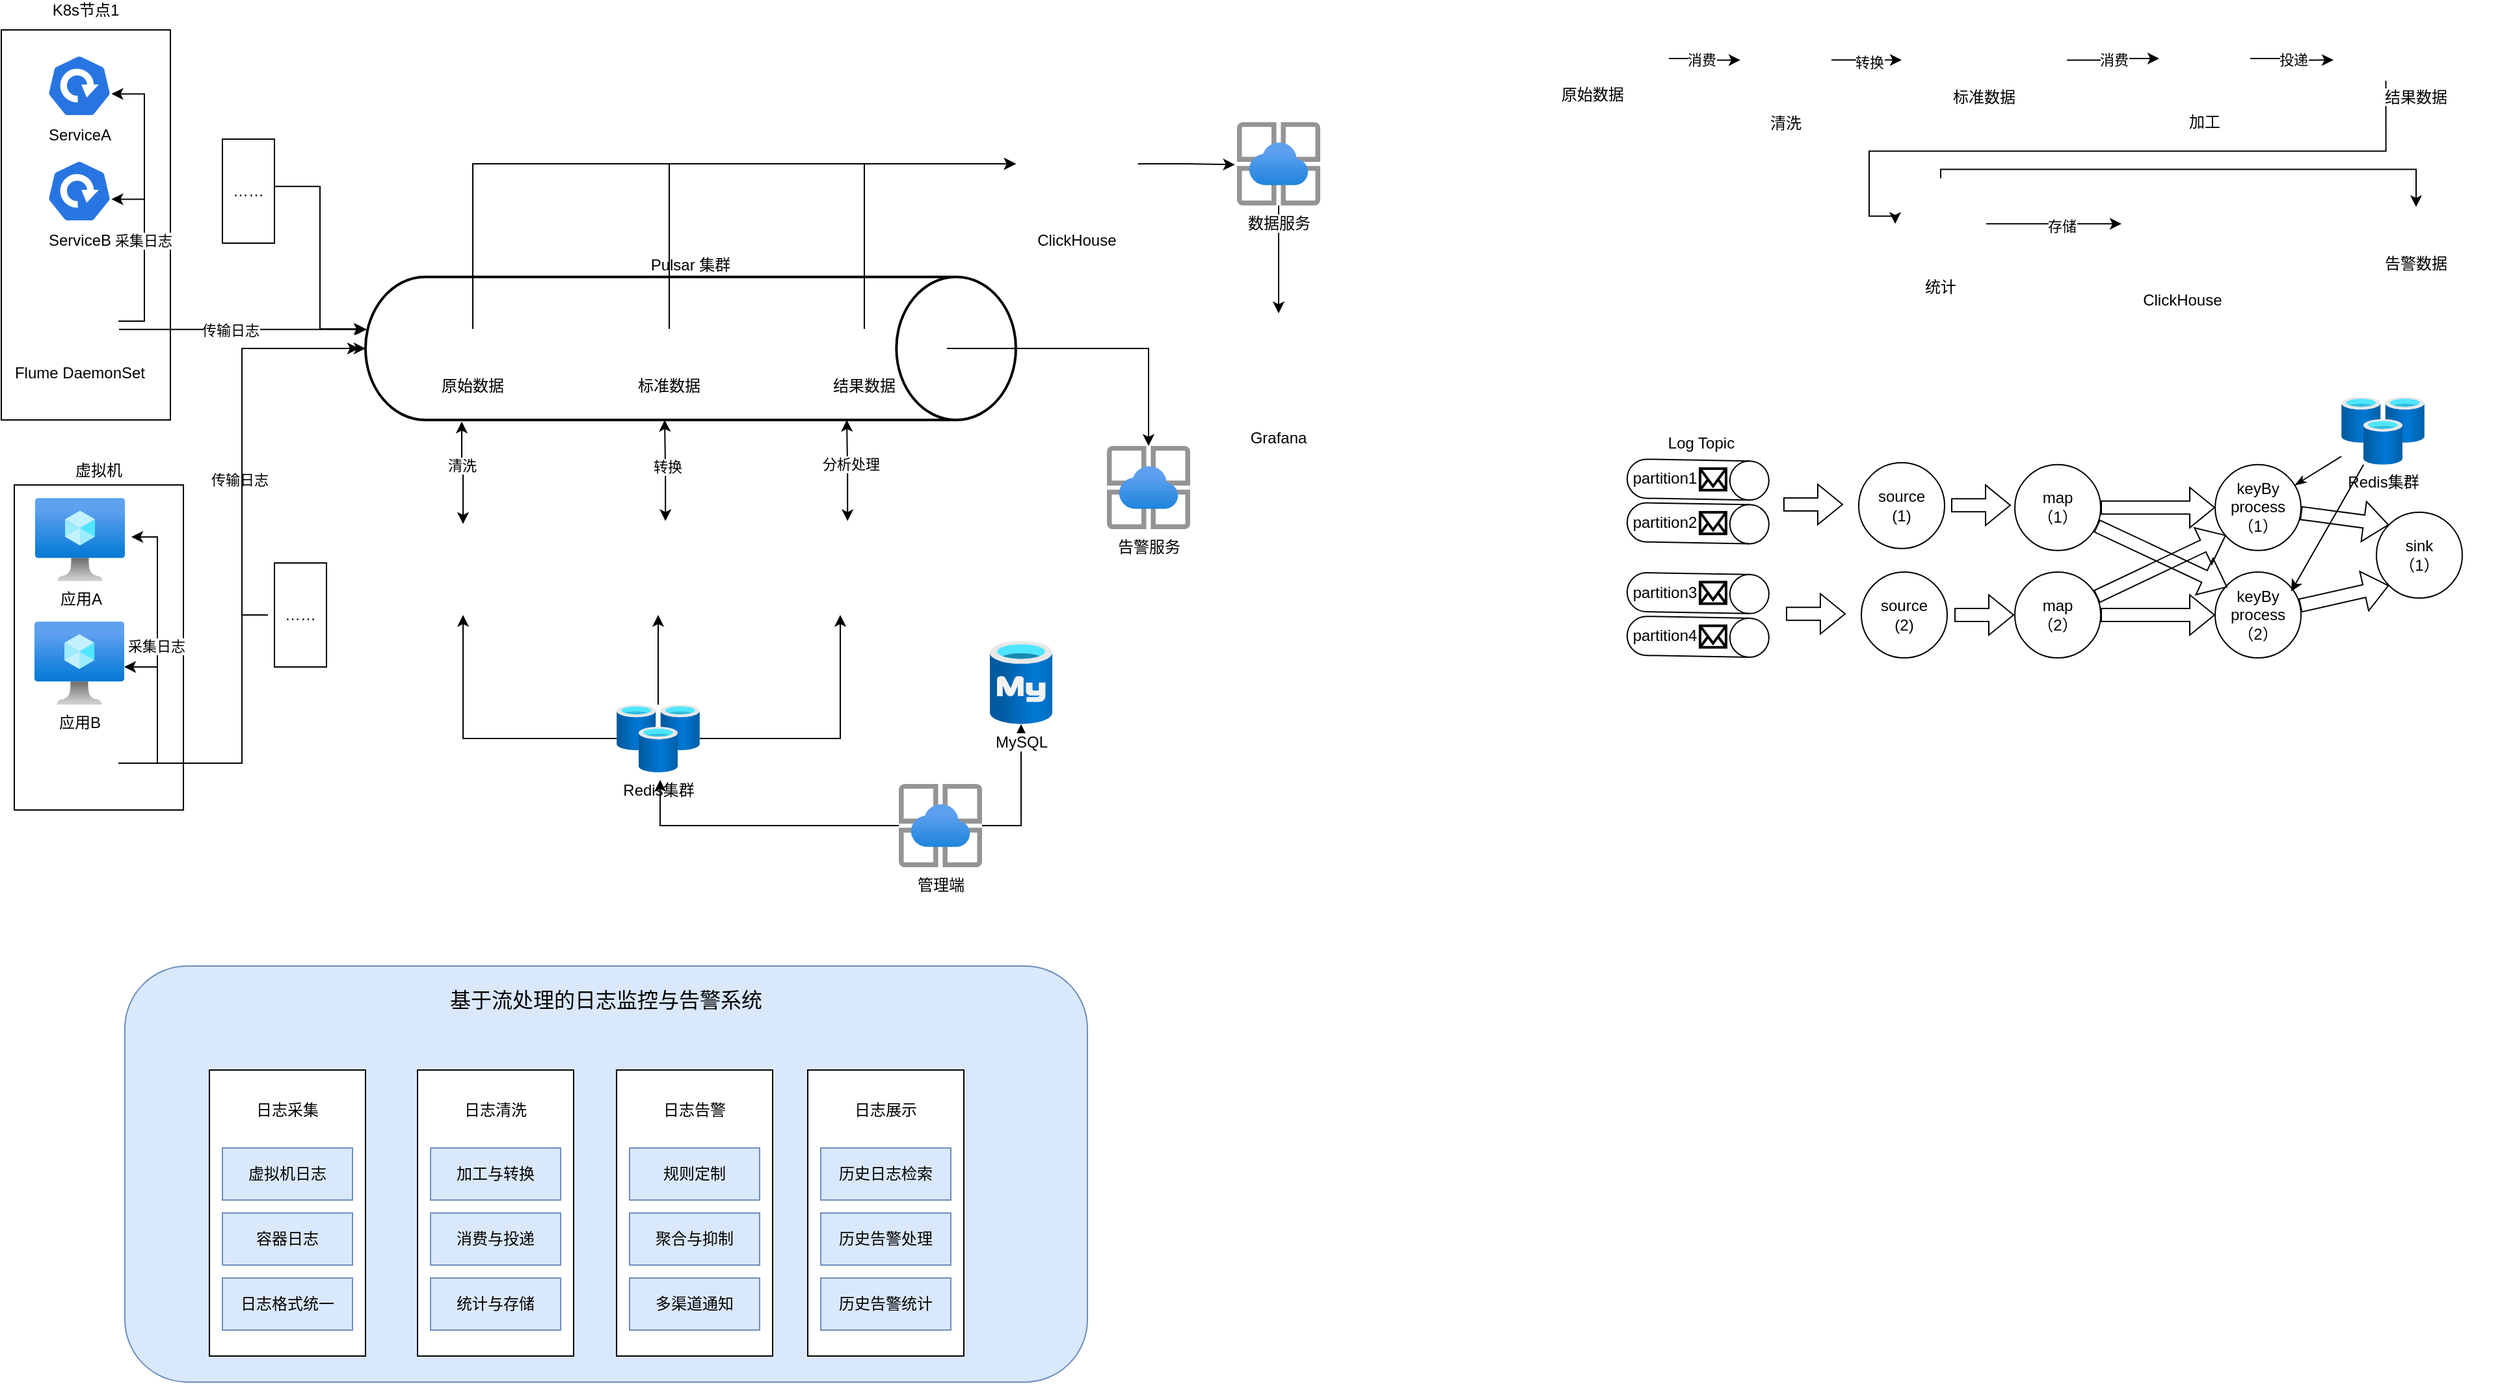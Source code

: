 <mxfile version="22.1.5" type="github">
  <diagram name="第 1 页" id="56SS_imhiqbkVNjsHkNW">
    <mxGraphModel dx="983" dy="549" grid="0" gridSize="10" guides="1" tooltips="1" connect="1" arrows="1" fold="1" page="1" pageScale="1" pageWidth="827" pageHeight="1169" math="0" shadow="0">
      <root>
        <mxCell id="0" />
        <mxCell id="1" parent="0" />
        <mxCell id="awbve9gMcP2OOoba668H-3" value="虚拟机&lt;br&gt;&lt;br&gt;&lt;br&gt;&lt;br&gt;&lt;br&gt;&lt;br&gt;&lt;br&gt;&lt;br&gt;&lt;br&gt;&lt;br&gt;&lt;br&gt;&lt;br&gt;&lt;br&gt;&lt;br&gt;&lt;br&gt;&lt;br&gt;&lt;br&gt;&lt;br&gt;&lt;br&gt;&lt;br&gt;" style="rounded=0;whiteSpace=wrap;html=1;" parent="1" vertex="1">
          <mxGeometry x="20" y="390" width="130" height="250" as="geometry" />
        </mxCell>
        <mxCell id="gt6lZ0RUBfEhvGDMH1o4-125" value="&lt;font style=&quot;font-size: 16px;&quot;&gt;基于流处理的日志监控与告警系统&lt;br&gt;&lt;br&gt;&lt;br&gt;&lt;br&gt;&lt;br&gt;&lt;br&gt;&lt;br&gt;&lt;br&gt;&lt;br&gt;&lt;br&gt;&lt;br&gt;&lt;br&gt;&lt;br&gt;&lt;br&gt;&lt;br&gt;&lt;/font&gt;" style="rounded=1;whiteSpace=wrap;html=1;fillColor=#dae8fc;strokeColor=#6c8ebf;" parent="1" vertex="1">
          <mxGeometry x="105" y="760" width="740" height="320" as="geometry" />
        </mxCell>
        <mxCell id="gt6lZ0RUBfEhvGDMH1o4-4" value="K8s节点1&lt;br&gt;&lt;br&gt;&lt;br&gt;&lt;br&gt;&lt;br&gt;&lt;br&gt;&lt;br&gt;&lt;br&gt;&lt;br&gt;&lt;br&gt;&lt;br&gt;&lt;br&gt;&lt;br&gt;&lt;br&gt;&lt;br&gt;&lt;br&gt;&lt;br&gt;&lt;br&gt;&lt;br&gt;&lt;br&gt;&lt;br&gt;&lt;br&gt;&lt;br&gt;&lt;br&gt;" style="rounded=0;whiteSpace=wrap;html=1;" parent="1" vertex="1">
          <mxGeometry x="10" y="40" width="130" height="300" as="geometry" />
        </mxCell>
        <mxCell id="gt6lZ0RUBfEhvGDMH1o4-1" value="ServiceA" style="sketch=0;html=1;dashed=0;whitespace=wrap;fillColor=#2875E2;strokeColor=#ffffff;points=[[0.005,0.63,0],[0.1,0.2,0],[0.9,0.2,0],[0.5,0,0],[0.995,0.63,0],[0.72,0.99,0],[0.5,1,0],[0.28,0.99,0]];verticalLabelPosition=bottom;align=center;verticalAlign=top;shape=mxgraph.kubernetes.icon;prIcon=deploy" parent="1" vertex="1">
          <mxGeometry x="45" y="59" width="50" height="48" as="geometry" />
        </mxCell>
        <mxCell id="gt6lZ0RUBfEhvGDMH1o4-3" value="ServiceB" style="sketch=0;html=1;dashed=0;whitespace=wrap;fillColor=#2875E2;strokeColor=#ffffff;points=[[0.005,0.63,0],[0.1,0.2,0],[0.9,0.2,0],[0.5,0,0],[0.995,0.63,0],[0.72,0.99,0],[0.5,1,0],[0.28,0.99,0]];verticalLabelPosition=bottom;align=center;verticalAlign=top;shape=mxgraph.kubernetes.icon;prIcon=deploy" parent="1" vertex="1">
          <mxGeometry x="45" y="140" width="50" height="48" as="geometry" />
        </mxCell>
        <mxCell id="gt6lZ0RUBfEhvGDMH1o4-5" style="edgeStyle=orthogonalEdgeStyle;rounded=0;orthogonalLoop=1;jettySize=auto;html=1;entryX=0.995;entryY=0.63;entryDx=0;entryDy=0;entryPerimeter=0;" parent="1" target="gt6lZ0RUBfEhvGDMH1o4-3" edge="1">
          <mxGeometry relative="1" as="geometry">
            <mxPoint x="100" y="264.0" as="sourcePoint" />
            <Array as="points">
              <mxPoint x="120" y="264" />
              <mxPoint x="120" y="170" />
            </Array>
          </mxGeometry>
        </mxCell>
        <mxCell id="gt6lZ0RUBfEhvGDMH1o4-6" style="edgeStyle=orthogonalEdgeStyle;rounded=0;orthogonalLoop=1;jettySize=auto;html=1;entryX=0.995;entryY=0.63;entryDx=0;entryDy=0;entryPerimeter=0;" parent="1" target="gt6lZ0RUBfEhvGDMH1o4-1" edge="1">
          <mxGeometry relative="1" as="geometry">
            <mxPoint x="100" y="264.0" as="sourcePoint" />
            <Array as="points">
              <mxPoint x="120" y="264" />
              <mxPoint x="120" y="90" />
            </Array>
          </mxGeometry>
        </mxCell>
        <mxCell id="gt6lZ0RUBfEhvGDMH1o4-7" value="采集日志" style="edgeLabel;html=1;align=center;verticalAlign=middle;resizable=0;points=[];" parent="gt6lZ0RUBfEhvGDMH1o4-6" vertex="1" connectable="0">
          <mxGeometry x="-0.252" y="1" relative="1" as="geometry">
            <mxPoint as="offset" />
          </mxGeometry>
        </mxCell>
        <mxCell id="gt6lZ0RUBfEhvGDMH1o4-10" value="应用A" style="image;aspect=fixed;html=1;points=[];align=center;fontSize=12;image=img/lib/azure2/compute/Virtual_Machine.svg;" parent="1" vertex="1">
          <mxGeometry x="36" y="400" width="69" height="64" as="geometry" />
        </mxCell>
        <mxCell id="gt6lZ0RUBfEhvGDMH1o4-11" value="Flume DaemonSet" style="shape=image;verticalLabelPosition=bottom;labelBackgroundColor=default;verticalAlign=top;aspect=fixed;imageAspect=0;image=https://flume.apache.org/_static/flume-logo.png;" parent="1" vertex="1">
          <mxGeometry x="40.5" y="230" width="60" height="60" as="geometry" />
        </mxCell>
        <mxCell id="gt6lZ0RUBfEhvGDMH1o4-13" style="edgeStyle=orthogonalEdgeStyle;rounded=0;orthogonalLoop=1;jettySize=auto;html=1;exitX=1;exitY=0.5;exitDx=0;exitDy=0;" parent="1" source="gt6lZ0RUBfEhvGDMH1o4-12" edge="1">
          <mxGeometry relative="1" as="geometry">
            <mxPoint x="110" y="430" as="targetPoint" />
            <Array as="points">
              <mxPoint x="130" y="604" />
              <mxPoint x="130" y="430" />
            </Array>
          </mxGeometry>
        </mxCell>
        <mxCell id="gt6lZ0RUBfEhvGDMH1o4-14" value="采集日志" style="edgeLabel;html=1;align=center;verticalAlign=middle;resizable=0;points=[];" parent="gt6lZ0RUBfEhvGDMH1o4-13" vertex="1" connectable="0">
          <mxGeometry x="0.07" y="1" relative="1" as="geometry">
            <mxPoint as="offset" />
          </mxGeometry>
        </mxCell>
        <mxCell id="awbve9gMcP2OOoba668H-5" style="edgeStyle=orthogonalEdgeStyle;rounded=0;orthogonalLoop=1;jettySize=auto;html=1;" parent="1" source="gt6lZ0RUBfEhvGDMH1o4-12" target="awbve9gMcP2OOoba668H-4" edge="1">
          <mxGeometry relative="1" as="geometry">
            <Array as="points">
              <mxPoint x="130" y="604" />
              <mxPoint x="130" y="530" />
            </Array>
          </mxGeometry>
        </mxCell>
        <mxCell id="gt6lZ0RUBfEhvGDMH1o4-12" value="" style="shape=image;verticalLabelPosition=bottom;labelBackgroundColor=default;verticalAlign=top;aspect=fixed;imageAspect=0;image=https://flume.apache.org/_static/flume-logo.png;" parent="1" vertex="1">
          <mxGeometry x="40" y="574" width="60" height="60" as="geometry" />
        </mxCell>
        <mxCell id="gt6lZ0RUBfEhvGDMH1o4-15" value="Pulsar 集群&lt;br&gt;&lt;br&gt;&lt;br&gt;&lt;br&gt;&lt;br&gt;&lt;br&gt;&lt;br&gt;&lt;br&gt;&lt;br&gt;&lt;br&gt;" style="strokeWidth=2;html=1;shape=mxgraph.flowchart.direct_data;whiteSpace=wrap;" parent="1" vertex="1">
          <mxGeometry x="290" y="230" width="500" height="110" as="geometry" />
        </mxCell>
        <mxCell id="gt6lZ0RUBfEhvGDMH1o4-22" value="" style="shape=image;verticalLabelPosition=bottom;labelBackgroundColor=default;verticalAlign=top;aspect=fixed;imageAspect=0;image=https://flink.apache.org/img/logo/png/100/flink_squirrel_100_color.png;" parent="1" vertex="1">
          <mxGeometry x="330" y="420" width="70" height="70" as="geometry" />
        </mxCell>
        <mxCell id="gt6lZ0RUBfEhvGDMH1o4-23" style="edgeStyle=orthogonalEdgeStyle;rounded=0;orthogonalLoop=1;jettySize=auto;html=1;entryX=0.002;entryY=0.367;entryDx=0;entryDy=0;entryPerimeter=0;" parent="1" source="gt6lZ0RUBfEhvGDMH1o4-11" target="gt6lZ0RUBfEhvGDMH1o4-15" edge="1">
          <mxGeometry relative="1" as="geometry">
            <Array as="points">
              <mxPoint x="195" y="270" />
            </Array>
          </mxGeometry>
        </mxCell>
        <mxCell id="gt6lZ0RUBfEhvGDMH1o4-26" value="传输日志" style="edgeLabel;html=1;align=center;verticalAlign=middle;resizable=0;points=[];" parent="gt6lZ0RUBfEhvGDMH1o4-23" vertex="1" connectable="0">
          <mxGeometry x="-0.107" relative="1" as="geometry">
            <mxPoint as="offset" />
          </mxGeometry>
        </mxCell>
        <mxCell id="gt6lZ0RUBfEhvGDMH1o4-25" style="edgeStyle=orthogonalEdgeStyle;rounded=0;orthogonalLoop=1;jettySize=auto;html=1;entryX=0;entryY=0.5;entryDx=0;entryDy=0;entryPerimeter=0;" parent="1" source="gt6lZ0RUBfEhvGDMH1o4-12" target="gt6lZ0RUBfEhvGDMH1o4-15" edge="1">
          <mxGeometry relative="1" as="geometry" />
        </mxCell>
        <mxCell id="gt6lZ0RUBfEhvGDMH1o4-27" value="传输日志" style="edgeLabel;html=1;align=center;verticalAlign=middle;resizable=0;points=[];" parent="gt6lZ0RUBfEhvGDMH1o4-25" vertex="1" connectable="0">
          <mxGeometry x="0.232" y="2" relative="1" as="geometry">
            <mxPoint as="offset" />
          </mxGeometry>
        </mxCell>
        <mxCell id="gt6lZ0RUBfEhvGDMH1o4-28" style="edgeStyle=orthogonalEdgeStyle;rounded=0;orthogonalLoop=1;jettySize=auto;html=1;entryX=0.148;entryY=1.011;entryDx=0;entryDy=0;entryPerimeter=0;startArrow=classic;startFill=1;" parent="1" source="gt6lZ0RUBfEhvGDMH1o4-22" target="gt6lZ0RUBfEhvGDMH1o4-15" edge="1">
          <mxGeometry relative="1" as="geometry" />
        </mxCell>
        <mxCell id="gt6lZ0RUBfEhvGDMH1o4-36" value="清洗" style="edgeLabel;html=1;align=center;verticalAlign=middle;resizable=0;points=[];" parent="gt6lZ0RUBfEhvGDMH1o4-28" vertex="1" connectable="0">
          <mxGeometry x="0.167" relative="1" as="geometry">
            <mxPoint as="offset" />
          </mxGeometry>
        </mxCell>
        <mxCell id="gt6lZ0RUBfEhvGDMH1o4-32" value="" style="edgeStyle=orthogonalEdgeStyle;rounded=0;orthogonalLoop=1;jettySize=auto;html=1;exitX=0.58;exitY=-0.032;exitDx=0;exitDy=0;exitPerimeter=0;startArrow=classic;startFill=1;" parent="1" source="gt6lZ0RUBfEhvGDMH1o4-29" edge="1">
          <mxGeometry relative="1" as="geometry">
            <mxPoint x="544.989" y="452.5" as="sourcePoint" />
            <mxPoint x="520.0" y="340" as="targetPoint" />
          </mxGeometry>
        </mxCell>
        <mxCell id="gt6lZ0RUBfEhvGDMH1o4-40" value="转换" style="edgeLabel;html=1;align=center;verticalAlign=middle;resizable=0;points=[];" parent="gt6lZ0RUBfEhvGDMH1o4-32" vertex="1" connectable="0">
          <mxGeometry x="0.093" y="-1" relative="1" as="geometry">
            <mxPoint as="offset" />
          </mxGeometry>
        </mxCell>
        <mxCell id="gt6lZ0RUBfEhvGDMH1o4-29" value="" style="shape=image;verticalLabelPosition=bottom;labelBackgroundColor=default;verticalAlign=top;aspect=fixed;imageAspect=0;image=https://flink.apache.org/img/logo/png/100/flink_squirrel_100_color.png;" parent="1" vertex="1">
          <mxGeometry x="480" y="420" width="70" height="70" as="geometry" />
        </mxCell>
        <mxCell id="gt6lZ0RUBfEhvGDMH1o4-34" value="" style="edgeStyle=orthogonalEdgeStyle;rounded=0;orthogonalLoop=1;jettySize=auto;html=1;exitX=0.58;exitY=-0.032;exitDx=0;exitDy=0;exitPerimeter=0;startArrow=classic;startFill=1;" parent="1" source="gt6lZ0RUBfEhvGDMH1o4-35" edge="1">
          <mxGeometry relative="1" as="geometry">
            <mxPoint x="684.989" y="452.5" as="sourcePoint" />
            <mxPoint x="660.0" y="340" as="targetPoint" />
          </mxGeometry>
        </mxCell>
        <mxCell id="gt6lZ0RUBfEhvGDMH1o4-41" value="分析处理" style="edgeLabel;html=1;align=center;verticalAlign=middle;resizable=0;points=[];" parent="gt6lZ0RUBfEhvGDMH1o4-34" vertex="1" connectable="0">
          <mxGeometry x="0.129" y="-2" relative="1" as="geometry">
            <mxPoint as="offset" />
          </mxGeometry>
        </mxCell>
        <mxCell id="gt6lZ0RUBfEhvGDMH1o4-35" value="" style="shape=image;verticalLabelPosition=bottom;labelBackgroundColor=default;verticalAlign=top;aspect=fixed;imageAspect=0;image=https://flink.apache.org/img/logo/png/100/flink_squirrel_100_color.png;" parent="1" vertex="1">
          <mxGeometry x="620" y="420" width="70" height="70" as="geometry" />
        </mxCell>
        <mxCell id="gt6lZ0RUBfEhvGDMH1o4-48" style="edgeStyle=orthogonalEdgeStyle;rounded=0;orthogonalLoop=1;jettySize=auto;html=1;entryX=0;entryY=0.5;entryDx=0;entryDy=0;" parent="1" source="gt6lZ0RUBfEhvGDMH1o4-37" target="gt6lZ0RUBfEhvGDMH1o4-44" edge="1">
          <mxGeometry relative="1" as="geometry">
            <Array as="points">
              <mxPoint x="372" y="143" />
            </Array>
          </mxGeometry>
        </mxCell>
        <mxCell id="gt6lZ0RUBfEhvGDMH1o4-37" value="原始数据" style="shape=image;verticalLabelPosition=bottom;labelBackgroundColor=default;verticalAlign=top;aspect=fixed;imageAspect=0;image=https://pulsar.apache.org/img/logo-black.svg;" parent="1" vertex="1">
          <mxGeometry x="309" y="270" width="127" height="30" as="geometry" />
        </mxCell>
        <mxCell id="gt6lZ0RUBfEhvGDMH1o4-47" style="edgeStyle=orthogonalEdgeStyle;rounded=0;orthogonalLoop=1;jettySize=auto;html=1;entryX=0;entryY=0.5;entryDx=0;entryDy=0;" parent="1" source="gt6lZ0RUBfEhvGDMH1o4-38" target="gt6lZ0RUBfEhvGDMH1o4-44" edge="1">
          <mxGeometry relative="1" as="geometry">
            <Array as="points">
              <mxPoint x="524" y="143" />
            </Array>
          </mxGeometry>
        </mxCell>
        <mxCell id="gt6lZ0RUBfEhvGDMH1o4-38" value="标准数据" style="shape=image;verticalLabelPosition=bottom;labelBackgroundColor=default;verticalAlign=top;aspect=fixed;imageAspect=0;image=https://pulsar.apache.org/img/logo-black.svg;" parent="1" vertex="1">
          <mxGeometry x="460" y="270" width="127" height="30" as="geometry" />
        </mxCell>
        <mxCell id="gt6lZ0RUBfEhvGDMH1o4-44" value="ClickHouse" style="shape=image;verticalLabelPosition=bottom;labelBackgroundColor=default;verticalAlign=top;aspect=fixed;imageAspect=0;image=https://upload.wikimedia.org/wikipedia/commons/thumb/0/0e/Clickhouse.png/220px-Clickhouse.png;" parent="1" vertex="1">
          <mxGeometry x="790" y="98" width="93.84" height="90" as="geometry" />
        </mxCell>
        <mxCell id="gt6lZ0RUBfEhvGDMH1o4-46" style="edgeStyle=orthogonalEdgeStyle;rounded=0;orthogonalLoop=1;jettySize=auto;html=1;entryX=0;entryY=0.5;entryDx=0;entryDy=0;exitX=0.5;exitY=0;exitDx=0;exitDy=0;" parent="1" source="gt6lZ0RUBfEhvGDMH1o4-45" target="gt6lZ0RUBfEhvGDMH1o4-44" edge="1">
          <mxGeometry relative="1" as="geometry" />
        </mxCell>
        <mxCell id="gt6lZ0RUBfEhvGDMH1o4-62" style="edgeStyle=orthogonalEdgeStyle;rounded=0;orthogonalLoop=1;jettySize=auto;html=1;" parent="1" source="gt6lZ0RUBfEhvGDMH1o4-45" target="gt6lZ0RUBfEhvGDMH1o4-51" edge="1">
          <mxGeometry relative="1" as="geometry" />
        </mxCell>
        <mxCell id="gt6lZ0RUBfEhvGDMH1o4-45" value="结果数据" style="shape=image;verticalLabelPosition=bottom;labelBackgroundColor=default;verticalAlign=top;aspect=fixed;imageAspect=0;image=https://pulsar.apache.org/img/logo-black.svg;" parent="1" vertex="1">
          <mxGeometry x="610" y="270" width="127" height="30" as="geometry" />
        </mxCell>
        <mxCell id="gt6lZ0RUBfEhvGDMH1o4-108" value="" style="edgeStyle=orthogonalEdgeStyle;rounded=0;orthogonalLoop=1;jettySize=auto;html=1;" parent="1" source="gt6lZ0RUBfEhvGDMH1o4-49" target="gt6lZ0RUBfEhvGDMH1o4-107" edge="1">
          <mxGeometry relative="1" as="geometry" />
        </mxCell>
        <mxCell id="gt6lZ0RUBfEhvGDMH1o4-49" value="数据服务" style="image;aspect=fixed;html=1;points=[];align=center;fontSize=12;image=img/lib/azure2/app_services/App_Service_Environments.svg;" parent="1" vertex="1">
          <mxGeometry x="960" y="111" width="64" height="64" as="geometry" />
        </mxCell>
        <mxCell id="gt6lZ0RUBfEhvGDMH1o4-50" style="edgeStyle=orthogonalEdgeStyle;rounded=0;orthogonalLoop=1;jettySize=auto;html=1;entryX=-0.026;entryY=0.51;entryDx=0;entryDy=0;entryPerimeter=0;" parent="1" source="gt6lZ0RUBfEhvGDMH1o4-44" target="gt6lZ0RUBfEhvGDMH1o4-49" edge="1">
          <mxGeometry relative="1" as="geometry" />
        </mxCell>
        <mxCell id="gt6lZ0RUBfEhvGDMH1o4-51" value="告警服务" style="image;aspect=fixed;html=1;points=[];align=center;fontSize=12;image=img/lib/azure2/app_services/App_Service_Environments.svg;" parent="1" vertex="1">
          <mxGeometry x="860" y="360" width="64" height="64" as="geometry" />
        </mxCell>
        <mxCell id="gt6lZ0RUBfEhvGDMH1o4-54" style="edgeStyle=orthogonalEdgeStyle;rounded=0;orthogonalLoop=1;jettySize=auto;html=1;entryX=0.5;entryY=1;entryDx=0;entryDy=0;" parent="1" source="gt6lZ0RUBfEhvGDMH1o4-53" target="gt6lZ0RUBfEhvGDMH1o4-29" edge="1">
          <mxGeometry relative="1" as="geometry" />
        </mxCell>
        <mxCell id="gt6lZ0RUBfEhvGDMH1o4-55" style="edgeStyle=orthogonalEdgeStyle;rounded=0;orthogonalLoop=1;jettySize=auto;html=1;entryX=0.5;entryY=1;entryDx=0;entryDy=0;" parent="1" source="gt6lZ0RUBfEhvGDMH1o4-53" target="gt6lZ0RUBfEhvGDMH1o4-35" edge="1">
          <mxGeometry relative="1" as="geometry" />
        </mxCell>
        <mxCell id="gt6lZ0RUBfEhvGDMH1o4-56" style="edgeStyle=orthogonalEdgeStyle;rounded=0;orthogonalLoop=1;jettySize=auto;html=1;entryX=0.5;entryY=1;entryDx=0;entryDy=0;" parent="1" source="gt6lZ0RUBfEhvGDMH1o4-53" target="gt6lZ0RUBfEhvGDMH1o4-22" edge="1">
          <mxGeometry relative="1" as="geometry" />
        </mxCell>
        <mxCell id="gt6lZ0RUBfEhvGDMH1o4-53" value="Redis集群" style="image;aspect=fixed;html=1;points=[];align=center;fontSize=12;image=img/lib/azure2/databases/Cache_Redis.svg;" parent="1" vertex="1">
          <mxGeometry x="483" y="559" width="64" height="52" as="geometry" />
        </mxCell>
        <mxCell id="gt6lZ0RUBfEhvGDMH1o4-61" style="edgeStyle=orthogonalEdgeStyle;rounded=0;orthogonalLoop=1;jettySize=auto;html=1;" parent="1" source="gt6lZ0RUBfEhvGDMH1o4-57" target="gt6lZ0RUBfEhvGDMH1o4-60" edge="1">
          <mxGeometry relative="1" as="geometry" />
        </mxCell>
        <mxCell id="gt6lZ0RUBfEhvGDMH1o4-57" value="管理端" style="image;aspect=fixed;html=1;points=[];align=center;fontSize=12;image=img/lib/azure2/app_services/App_Service_Environments.svg;" parent="1" vertex="1">
          <mxGeometry x="700" y="620" width="64" height="64" as="geometry" />
        </mxCell>
        <mxCell id="gt6lZ0RUBfEhvGDMH1o4-59" style="edgeStyle=orthogonalEdgeStyle;rounded=0;orthogonalLoop=1;jettySize=auto;html=1;entryX=0.524;entryY=1.113;entryDx=0;entryDy=0;entryPerimeter=0;" parent="1" source="gt6lZ0RUBfEhvGDMH1o4-57" target="gt6lZ0RUBfEhvGDMH1o4-53" edge="1">
          <mxGeometry relative="1" as="geometry" />
        </mxCell>
        <mxCell id="gt6lZ0RUBfEhvGDMH1o4-60" value="MySQL" style="image;aspect=fixed;html=1;points=[];align=center;fontSize=12;image=img/lib/azure2/databases/Azure_Database_MySQL_Server.svg;" parent="1" vertex="1">
          <mxGeometry x="770" y="510" width="48" height="64" as="geometry" />
        </mxCell>
        <mxCell id="gt6lZ0RUBfEhvGDMH1o4-107" value="Grafana" style="shape=image;verticalLabelPosition=bottom;labelBackgroundColor=default;verticalAlign=top;aspect=fixed;imageAspect=0;image=https://cdn.icon-icons.com/icons2/2699/PNG/512/grafana_logo_icon_171048.png;" parent="1" vertex="1">
          <mxGeometry x="951" y="258" width="82" height="82" as="geometry" />
        </mxCell>
        <mxCell id="gt6lZ0RUBfEhvGDMH1o4-109" value="日志采集&lt;br&gt;&lt;br&gt;&lt;br&gt;&lt;br&gt;&lt;br&gt;&lt;br&gt;&lt;br&gt;&lt;br&gt;&lt;br&gt;&lt;br&gt;&lt;br&gt;&lt;br&gt;" style="rounded=0;whiteSpace=wrap;html=1;" parent="1" vertex="1">
          <mxGeometry x="170" y="840" width="120" height="220" as="geometry" />
        </mxCell>
        <mxCell id="gt6lZ0RUBfEhvGDMH1o4-110" value="日志清洗&lt;br&gt;&lt;br&gt;&lt;br&gt;&lt;br&gt;&lt;br&gt;&lt;br&gt;&lt;br&gt;&lt;br&gt;&lt;br&gt;&lt;br&gt;&lt;br&gt;&lt;br&gt;" style="rounded=0;whiteSpace=wrap;html=1;" parent="1" vertex="1">
          <mxGeometry x="330" y="840" width="120" height="220" as="geometry" />
        </mxCell>
        <mxCell id="gt6lZ0RUBfEhvGDMH1o4-111" value="日志告警&lt;br&gt;&lt;br&gt;&lt;br&gt;&lt;br&gt;&lt;br&gt;&lt;br&gt;&lt;br&gt;&lt;br&gt;&lt;br&gt;&lt;br&gt;&lt;br&gt;&lt;br&gt;" style="rounded=0;whiteSpace=wrap;html=1;" parent="1" vertex="1">
          <mxGeometry x="483" y="840" width="120" height="220" as="geometry" />
        </mxCell>
        <mxCell id="gt6lZ0RUBfEhvGDMH1o4-112" value="日志展示&lt;br&gt;&lt;br&gt;&lt;br&gt;&lt;br&gt;&lt;br&gt;&lt;br&gt;&lt;br&gt;&lt;br&gt;&lt;br&gt;&lt;br&gt;&lt;br&gt;&lt;br&gt;" style="rounded=0;whiteSpace=wrap;html=1;" parent="1" vertex="1">
          <mxGeometry x="630" y="840" width="120" height="220" as="geometry" />
        </mxCell>
        <mxCell id="gt6lZ0RUBfEhvGDMH1o4-113" value="虚拟机日志" style="rounded=0;whiteSpace=wrap;html=1;fillColor=#dae8fc;strokeColor=#6c8ebf;" parent="1" vertex="1">
          <mxGeometry x="180" y="900" width="100" height="40" as="geometry" />
        </mxCell>
        <mxCell id="gt6lZ0RUBfEhvGDMH1o4-114" value="容器日志" style="rounded=0;whiteSpace=wrap;html=1;fillColor=#dae8fc;strokeColor=#6c8ebf;" parent="1" vertex="1">
          <mxGeometry x="180" y="950" width="100" height="40" as="geometry" />
        </mxCell>
        <mxCell id="gt6lZ0RUBfEhvGDMH1o4-115" value="日志格式统一" style="rounded=0;whiteSpace=wrap;html=1;fillColor=#dae8fc;strokeColor=#6c8ebf;" parent="1" vertex="1">
          <mxGeometry x="180" y="1000" width="100" height="40" as="geometry" />
        </mxCell>
        <mxCell id="gt6lZ0RUBfEhvGDMH1o4-116" value="加工与转换" style="rounded=0;whiteSpace=wrap;html=1;fillColor=#dae8fc;strokeColor=#6c8ebf;" parent="1" vertex="1">
          <mxGeometry x="340" y="900" width="100" height="40" as="geometry" />
        </mxCell>
        <mxCell id="gt6lZ0RUBfEhvGDMH1o4-117" value="消费与投递" style="rounded=0;whiteSpace=wrap;html=1;fillColor=#dae8fc;strokeColor=#6c8ebf;" parent="1" vertex="1">
          <mxGeometry x="340" y="950" width="100" height="40" as="geometry" />
        </mxCell>
        <mxCell id="gt6lZ0RUBfEhvGDMH1o4-118" value="统计与存储" style="rounded=0;whiteSpace=wrap;html=1;fillColor=#dae8fc;strokeColor=#6c8ebf;" parent="1" vertex="1">
          <mxGeometry x="340" y="1000" width="100" height="40" as="geometry" />
        </mxCell>
        <mxCell id="gt6lZ0RUBfEhvGDMH1o4-119" value="规则定制" style="rounded=0;whiteSpace=wrap;html=1;fillColor=#dae8fc;strokeColor=#6c8ebf;" parent="1" vertex="1">
          <mxGeometry x="493" y="900" width="100" height="40" as="geometry" />
        </mxCell>
        <mxCell id="gt6lZ0RUBfEhvGDMH1o4-120" value="聚合与抑制" style="rounded=0;whiteSpace=wrap;html=1;fillColor=#dae8fc;strokeColor=#6c8ebf;" parent="1" vertex="1">
          <mxGeometry x="493" y="950" width="100" height="40" as="geometry" />
        </mxCell>
        <mxCell id="gt6lZ0RUBfEhvGDMH1o4-121" value="多渠道通知" style="rounded=0;whiteSpace=wrap;html=1;fillColor=#dae8fc;strokeColor=#6c8ebf;" parent="1" vertex="1">
          <mxGeometry x="493" y="1000" width="100" height="40" as="geometry" />
        </mxCell>
        <mxCell id="gt6lZ0RUBfEhvGDMH1o4-122" value="历史日志检索" style="rounded=0;whiteSpace=wrap;html=1;fillColor=#dae8fc;strokeColor=#6c8ebf;" parent="1" vertex="1">
          <mxGeometry x="640" y="900" width="100" height="40" as="geometry" />
        </mxCell>
        <mxCell id="gt6lZ0RUBfEhvGDMH1o4-123" value="历史告警处理" style="rounded=0;whiteSpace=wrap;html=1;fillColor=#dae8fc;strokeColor=#6c8ebf;" parent="1" vertex="1">
          <mxGeometry x="640" y="950" width="100" height="40" as="geometry" />
        </mxCell>
        <mxCell id="gt6lZ0RUBfEhvGDMH1o4-124" value="历史告警统计" style="rounded=0;whiteSpace=wrap;html=1;fillColor=#dae8fc;strokeColor=#6c8ebf;" parent="1" vertex="1">
          <mxGeometry x="640" y="1000" width="100" height="40" as="geometry" />
        </mxCell>
        <mxCell id="awbve9gMcP2OOoba668H-1" value="……" style="rounded=0;whiteSpace=wrap;html=1;" parent="1" vertex="1">
          <mxGeometry x="180" y="124" width="40" height="80" as="geometry" />
        </mxCell>
        <mxCell id="awbve9gMcP2OOoba668H-2" style="edgeStyle=orthogonalEdgeStyle;rounded=0;orthogonalLoop=1;jettySize=auto;html=1;entryX=0;entryY=0.396;entryDx=0;entryDy=0;entryPerimeter=0;" parent="1" edge="1">
          <mxGeometry relative="1" as="geometry">
            <mxPoint x="220" y="160.4" as="sourcePoint" />
            <mxPoint x="290" y="269.96" as="targetPoint" />
            <Array as="points">
              <mxPoint x="255" y="160" />
              <mxPoint x="255" y="270" />
            </Array>
          </mxGeometry>
        </mxCell>
        <mxCell id="awbve9gMcP2OOoba668H-4" value="应用B" style="image;aspect=fixed;html=1;points=[];align=center;fontSize=12;image=img/lib/azure2/compute/Virtual_Machine.svg;" parent="1" vertex="1">
          <mxGeometry x="35.5" y="495" width="69" height="64" as="geometry" />
        </mxCell>
        <mxCell id="awbve9gMcP2OOoba668H-6" value="……" style="rounded=0;whiteSpace=wrap;html=1;" parent="1" vertex="1">
          <mxGeometry x="220" y="450" width="40" height="80" as="geometry" />
        </mxCell>
        <mxCell id="awbve9gMcP2OOoba668H-7" style="edgeStyle=orthogonalEdgeStyle;rounded=0;orthogonalLoop=1;jettySize=auto;html=1;entryX=0;entryY=0.5;entryDx=0;entryDy=0;entryPerimeter=0;" parent="1" edge="1">
          <mxGeometry relative="1" as="geometry">
            <mxPoint x="215" y="490" as="sourcePoint" />
            <mxPoint x="285" y="285" as="targetPoint" />
            <Array as="points">
              <mxPoint x="195" y="490" />
              <mxPoint x="195" y="285" />
            </Array>
          </mxGeometry>
        </mxCell>
        <mxCell id="awbve9gMcP2OOoba668H-12" style="edgeStyle=orthogonalEdgeStyle;rounded=0;orthogonalLoop=1;jettySize=auto;html=1;entryX=0;entryY=0.5;entryDx=0;entryDy=0;" parent="1" source="awbve9gMcP2OOoba668H-8" target="awbve9gMcP2OOoba668H-11" edge="1">
          <mxGeometry relative="1" as="geometry" />
        </mxCell>
        <mxCell id="awbve9gMcP2OOoba668H-18" value="转换" style="edgeLabel;html=1;align=center;verticalAlign=middle;resizable=0;points=[];" parent="awbve9gMcP2OOoba668H-12" vertex="1" connectable="0">
          <mxGeometry x="0.048" y="-2" relative="1" as="geometry">
            <mxPoint as="offset" />
          </mxGeometry>
        </mxCell>
        <mxCell id="awbve9gMcP2OOoba668H-8" value="清洗" style="shape=image;verticalLabelPosition=bottom;labelBackgroundColor=default;verticalAlign=top;aspect=fixed;imageAspect=0;image=https://flink.apache.org/img/logo/png/100/flink_squirrel_100_color.png;" parent="1" vertex="1">
          <mxGeometry x="1347" y="28.18" width="70" height="70" as="geometry" />
        </mxCell>
        <mxCell id="awbve9gMcP2OOoba668H-10" style="edgeStyle=orthogonalEdgeStyle;rounded=0;orthogonalLoop=1;jettySize=auto;html=1;" parent="1" source="awbve9gMcP2OOoba668H-9" target="awbve9gMcP2OOoba668H-8" edge="1">
          <mxGeometry relative="1" as="geometry" />
        </mxCell>
        <mxCell id="awbve9gMcP2OOoba668H-17" value="消费" style="edgeLabel;html=1;align=center;verticalAlign=middle;resizable=0;points=[];" parent="awbve9gMcP2OOoba668H-10" vertex="1" connectable="0">
          <mxGeometry x="0.001" y="-3" relative="1" as="geometry">
            <mxPoint as="offset" />
          </mxGeometry>
        </mxCell>
        <mxCell id="awbve9gMcP2OOoba668H-9" value="原始数据" style="shape=image;verticalLabelPosition=bottom;labelBackgroundColor=default;verticalAlign=top;aspect=fixed;imageAspect=0;image=https://pulsar.apache.org/img/logo-black.svg;" parent="1" vertex="1">
          <mxGeometry x="1175" y="48.18" width="117" height="27.64" as="geometry" />
        </mxCell>
        <mxCell id="awbve9gMcP2OOoba668H-14" style="edgeStyle=orthogonalEdgeStyle;rounded=0;orthogonalLoop=1;jettySize=auto;html=1;" parent="1" source="awbve9gMcP2OOoba668H-11" target="awbve9gMcP2OOoba668H-13" edge="1">
          <mxGeometry relative="1" as="geometry" />
        </mxCell>
        <mxCell id="awbve9gMcP2OOoba668H-19" value="消费" style="edgeLabel;html=1;align=center;verticalAlign=middle;resizable=0;points=[];" parent="awbve9gMcP2OOoba668H-14" vertex="1" connectable="0">
          <mxGeometry x="0.028" y="-1" relative="1" as="geometry">
            <mxPoint as="offset" />
          </mxGeometry>
        </mxCell>
        <mxCell id="awbve9gMcP2OOoba668H-11" value="标准数据" style="shape=image;verticalLabelPosition=bottom;labelBackgroundColor=default;verticalAlign=top;aspect=fixed;imageAspect=0;image=https://pulsar.apache.org/img/logo-black.svg;" parent="1" vertex="1">
          <mxGeometry x="1471" y="48.18" width="127" height="30" as="geometry" />
        </mxCell>
        <mxCell id="awbve9gMcP2OOoba668H-16" style="edgeStyle=orthogonalEdgeStyle;rounded=0;orthogonalLoop=1;jettySize=auto;html=1;entryX=0;entryY=0.5;entryDx=0;entryDy=0;" parent="1" source="awbve9gMcP2OOoba668H-13" target="awbve9gMcP2OOoba668H-15" edge="1">
          <mxGeometry relative="1" as="geometry" />
        </mxCell>
        <mxCell id="awbve9gMcP2OOoba668H-20" value="投递" style="edgeLabel;html=1;align=center;verticalAlign=middle;resizable=0;points=[];" parent="awbve9gMcP2OOoba668H-16" vertex="1" connectable="0">
          <mxGeometry x="-0.005" y="1" relative="1" as="geometry">
            <mxPoint as="offset" />
          </mxGeometry>
        </mxCell>
        <mxCell id="awbve9gMcP2OOoba668H-13" value="加工" style="shape=image;verticalLabelPosition=bottom;labelBackgroundColor=default;verticalAlign=top;aspect=fixed;imageAspect=0;image=https://flink.apache.org/img/logo/png/100/flink_squirrel_100_color.png;" parent="1" vertex="1">
          <mxGeometry x="1669" y="27" width="70" height="70" as="geometry" />
        </mxCell>
        <mxCell id="awbve9gMcP2OOoba668H-22" style="edgeStyle=orthogonalEdgeStyle;rounded=0;orthogonalLoop=1;jettySize=auto;html=1;entryX=0;entryY=0.5;entryDx=0;entryDy=0;exitX=0.317;exitY=1.033;exitDx=0;exitDy=0;exitPerimeter=0;" parent="1" source="awbve9gMcP2OOoba668H-15" target="awbve9gMcP2OOoba668H-21" edge="1">
          <mxGeometry relative="1" as="geometry">
            <Array as="points">
              <mxPoint x="1843" y="133.18" />
              <mxPoint x="1446" y="133.18" />
              <mxPoint x="1446" y="183.18" />
              <mxPoint x="1466" y="183.18" />
            </Array>
          </mxGeometry>
        </mxCell>
        <mxCell id="awbve9gMcP2OOoba668H-15" value="结果数据" style="shape=image;verticalLabelPosition=bottom;labelBackgroundColor=default;verticalAlign=top;aspect=fixed;imageAspect=0;image=https://pulsar.apache.org/img/logo-black.svg;" parent="1" vertex="1">
          <mxGeometry x="1803" y="48.18" width="127" height="30" as="geometry" />
        </mxCell>
        <mxCell id="awbve9gMcP2OOoba668H-24" style="edgeStyle=orthogonalEdgeStyle;rounded=0;orthogonalLoop=1;jettySize=auto;html=1;" parent="1" source="awbve9gMcP2OOoba668H-21" target="awbve9gMcP2OOoba668H-23" edge="1">
          <mxGeometry relative="1" as="geometry" />
        </mxCell>
        <mxCell id="awbve9gMcP2OOoba668H-25" value="存储" style="edgeLabel;html=1;align=center;verticalAlign=middle;resizable=0;points=[];" parent="awbve9gMcP2OOoba668H-24" vertex="1" connectable="0">
          <mxGeometry x="0.111" y="-2" relative="1" as="geometry">
            <mxPoint as="offset" />
          </mxGeometry>
        </mxCell>
        <mxCell id="awbve9gMcP2OOoba668H-27" style="edgeStyle=orthogonalEdgeStyle;rounded=0;orthogonalLoop=1;jettySize=auto;html=1;entryX=0.5;entryY=0;entryDx=0;entryDy=0;" parent="1" source="awbve9gMcP2OOoba668H-21" target="awbve9gMcP2OOoba668H-26" edge="1">
          <mxGeometry relative="1" as="geometry">
            <Array as="points">
              <mxPoint x="1501" y="147.18" />
              <mxPoint x="1867" y="147.18" />
            </Array>
          </mxGeometry>
        </mxCell>
        <mxCell id="awbve9gMcP2OOoba668H-21" value="统计" style="shape=image;verticalLabelPosition=bottom;labelBackgroundColor=default;verticalAlign=top;aspect=fixed;imageAspect=0;image=https://flink.apache.org/img/logo/png/100/flink_squirrel_100_color.png;" parent="1" vertex="1">
          <mxGeometry x="1466" y="154.18" width="70" height="70" as="geometry" />
        </mxCell>
        <mxCell id="awbve9gMcP2OOoba668H-23" value="ClickHouse" style="shape=image;verticalLabelPosition=bottom;labelBackgroundColor=default;verticalAlign=top;aspect=fixed;imageAspect=0;image=https://upload.wikimedia.org/wikipedia/commons/thumb/0/0e/Clickhouse.png/220px-Clickhouse.png;" parent="1" vertex="1">
          <mxGeometry x="1640" y="144.18" width="93.84" height="90" as="geometry" />
        </mxCell>
        <mxCell id="awbve9gMcP2OOoba668H-26" value="告警数据" style="shape=image;verticalLabelPosition=bottom;labelBackgroundColor=default;verticalAlign=top;aspect=fixed;imageAspect=0;image=https://pulsar.apache.org/img/logo-black.svg;" parent="1" vertex="1">
          <mxGeometry x="1803" y="176.18" width="127" height="30" as="geometry" />
        </mxCell>
        <mxCell id="kEixdRdzmGvuUkf6nWhz-2" value="" style="shape=cylinder3;whiteSpace=wrap;html=1;boundedLbl=1;backgroundOutline=1;size=15;rotation=91;" vertex="1" parent="1">
          <mxGeometry x="1299.44" y="331.41" width="30.02" height="109" as="geometry" />
        </mxCell>
        <mxCell id="kEixdRdzmGvuUkf6nWhz-4" value="" style="shape=flexArrow;endArrow=classic;html=1;rounded=0;" edge="1" parent="1">
          <mxGeometry width="50" height="50" relative="1" as="geometry">
            <mxPoint x="1380" y="405" as="sourcePoint" />
            <mxPoint x="1426" y="405" as="targetPoint" />
          </mxGeometry>
        </mxCell>
        <mxCell id="kEixdRdzmGvuUkf6nWhz-5" value="source&lt;br&gt;(1)" style="ellipse;whiteSpace=wrap;html=1;aspect=fixed;" vertex="1" parent="1">
          <mxGeometry x="1438" y="372.88" width="66" height="66" as="geometry" />
        </mxCell>
        <mxCell id="kEixdRdzmGvuUkf6nWhz-6" value="" style="html=1;verticalLabelPosition=bottom;align=center;labelBackgroundColor=#ffffff;verticalAlign=top;strokeWidth=2;strokeColor=#000000;shadow=0;dashed=0;shape=mxgraph.ios7.icons.mail;" vertex="1" parent="1">
          <mxGeometry x="1316" y="377.44" width="20" height="16.56" as="geometry" />
        </mxCell>
        <mxCell id="kEixdRdzmGvuUkf6nWhz-10" value="partition1" style="text;html=1;strokeColor=none;fillColor=none;align=center;verticalAlign=middle;whiteSpace=wrap;rounded=0;" vertex="1" parent="1">
          <mxGeometry x="1269" y="377.44" width="40" height="16" as="geometry" />
        </mxCell>
        <mxCell id="kEixdRdzmGvuUkf6nWhz-12" value="" style="shape=cylinder3;whiteSpace=wrap;html=1;boundedLbl=1;backgroundOutline=1;size=15;rotation=91;" vertex="1" parent="1">
          <mxGeometry x="1299.44" y="365" width="30.02" height="109" as="geometry" />
        </mxCell>
        <mxCell id="kEixdRdzmGvuUkf6nWhz-13" value="" style="html=1;verticalLabelPosition=bottom;align=center;labelBackgroundColor=#ffffff;verticalAlign=top;strokeWidth=2;strokeColor=#000000;shadow=0;dashed=0;shape=mxgraph.ios7.icons.mail;" vertex="1" parent="1">
          <mxGeometry x="1316" y="411.03" width="20" height="16.56" as="geometry" />
        </mxCell>
        <mxCell id="kEixdRdzmGvuUkf6nWhz-14" value="partition2" style="text;html=1;strokeColor=none;fillColor=none;align=center;verticalAlign=middle;whiteSpace=wrap;rounded=0;" vertex="1" parent="1">
          <mxGeometry x="1269" y="411.03" width="40" height="16" as="geometry" />
        </mxCell>
        <mxCell id="kEixdRdzmGvuUkf6nWhz-15" value="Log Topic" style="text;html=1;strokeColor=none;fillColor=none;align=center;verticalAlign=middle;whiteSpace=wrap;rounded=0;" vertex="1" parent="1">
          <mxGeometry x="1287" y="343" width="60" height="30" as="geometry" />
        </mxCell>
        <mxCell id="kEixdRdzmGvuUkf6nWhz-16" value="" style="shape=cylinder3;whiteSpace=wrap;html=1;boundedLbl=1;backgroundOutline=1;size=15;rotation=91;" vertex="1" parent="1">
          <mxGeometry x="1299.44" y="418.7" width="30.02" height="109" as="geometry" />
        </mxCell>
        <mxCell id="kEixdRdzmGvuUkf6nWhz-17" value="" style="html=1;verticalLabelPosition=bottom;align=center;labelBackgroundColor=#ffffff;verticalAlign=top;strokeWidth=2;strokeColor=#000000;shadow=0;dashed=0;shape=mxgraph.ios7.icons.mail;" vertex="1" parent="1">
          <mxGeometry x="1316" y="464.73" width="20" height="16.56" as="geometry" />
        </mxCell>
        <mxCell id="kEixdRdzmGvuUkf6nWhz-18" value="partition3" style="text;html=1;strokeColor=none;fillColor=none;align=center;verticalAlign=middle;whiteSpace=wrap;rounded=0;" vertex="1" parent="1">
          <mxGeometry x="1269" y="464.73" width="40" height="16" as="geometry" />
        </mxCell>
        <mxCell id="kEixdRdzmGvuUkf6nWhz-19" value="" style="shape=cylinder3;whiteSpace=wrap;html=1;boundedLbl=1;backgroundOutline=1;size=15;rotation=91;" vertex="1" parent="1">
          <mxGeometry x="1299.44" y="452.29" width="30.02" height="109" as="geometry" />
        </mxCell>
        <mxCell id="kEixdRdzmGvuUkf6nWhz-20" value="" style="html=1;verticalLabelPosition=bottom;align=center;labelBackgroundColor=#ffffff;verticalAlign=top;strokeWidth=2;strokeColor=#000000;shadow=0;dashed=0;shape=mxgraph.ios7.icons.mail;" vertex="1" parent="1">
          <mxGeometry x="1316" y="498.32" width="20" height="16.56" as="geometry" />
        </mxCell>
        <mxCell id="kEixdRdzmGvuUkf6nWhz-21" value="partition4" style="text;html=1;strokeColor=none;fillColor=none;align=center;verticalAlign=middle;whiteSpace=wrap;rounded=0;" vertex="1" parent="1">
          <mxGeometry x="1269" y="498.32" width="40" height="16" as="geometry" />
        </mxCell>
        <mxCell id="kEixdRdzmGvuUkf6nWhz-22" value="" style="shape=flexArrow;endArrow=classic;html=1;rounded=0;" edge="1" parent="1">
          <mxGeometry width="50" height="50" relative="1" as="geometry">
            <mxPoint x="1382" y="489.12" as="sourcePoint" />
            <mxPoint x="1428" y="489.12" as="targetPoint" />
          </mxGeometry>
        </mxCell>
        <mxCell id="kEixdRdzmGvuUkf6nWhz-23" value="source&lt;br&gt;(2)" style="ellipse;whiteSpace=wrap;html=1;aspect=fixed;" vertex="1" parent="1">
          <mxGeometry x="1440" y="457" width="66" height="66" as="geometry" />
        </mxCell>
        <mxCell id="kEixdRdzmGvuUkf6nWhz-33" style="edgeStyle=orthogonalEdgeStyle;rounded=0;orthogonalLoop=1;jettySize=auto;html=1;entryX=0;entryY=0.5;entryDx=0;entryDy=0;shape=flexArrow;" edge="1" parent="1" source="kEixdRdzmGvuUkf6nWhz-26" target="kEixdRdzmGvuUkf6nWhz-30">
          <mxGeometry relative="1" as="geometry" />
        </mxCell>
        <mxCell id="kEixdRdzmGvuUkf6nWhz-26" value="map&lt;br&gt;（1）" style="ellipse;whiteSpace=wrap;html=1;aspect=fixed;" vertex="1" parent="1">
          <mxGeometry x="1558" y="374.41" width="66" height="66" as="geometry" />
        </mxCell>
        <mxCell id="kEixdRdzmGvuUkf6nWhz-34" style="edgeStyle=orthogonalEdgeStyle;rounded=0;orthogonalLoop=1;jettySize=auto;html=1;entryX=0;entryY=0.5;entryDx=0;entryDy=0;shape=flexArrow;" edge="1" parent="1" source="kEixdRdzmGvuUkf6nWhz-27" target="kEixdRdzmGvuUkf6nWhz-31">
          <mxGeometry relative="1" as="geometry" />
        </mxCell>
        <mxCell id="kEixdRdzmGvuUkf6nWhz-27" value="map&lt;br&gt;（2）" style="ellipse;whiteSpace=wrap;html=1;aspect=fixed;" vertex="1" parent="1">
          <mxGeometry x="1558" y="457" width="66" height="66" as="geometry" />
        </mxCell>
        <mxCell id="kEixdRdzmGvuUkf6nWhz-28" value="" style="shape=flexArrow;endArrow=classic;html=1;rounded=0;" edge="1" parent="1">
          <mxGeometry width="50" height="50" relative="1" as="geometry">
            <mxPoint x="1509" y="405.58" as="sourcePoint" />
            <mxPoint x="1555" y="405.58" as="targetPoint" />
          </mxGeometry>
        </mxCell>
        <mxCell id="kEixdRdzmGvuUkf6nWhz-29" value="" style="shape=flexArrow;endArrow=classic;html=1;rounded=0;" edge="1" parent="1">
          <mxGeometry width="50" height="50" relative="1" as="geometry">
            <mxPoint x="1511.5" y="490" as="sourcePoint" />
            <mxPoint x="1557.5" y="490" as="targetPoint" />
          </mxGeometry>
        </mxCell>
        <mxCell id="kEixdRdzmGvuUkf6nWhz-38" style="rounded=0;orthogonalLoop=1;jettySize=auto;html=1;entryX=0;entryY=0;entryDx=0;entryDy=0;shape=flexArrow;" edge="1" parent="1" source="kEixdRdzmGvuUkf6nWhz-30" target="kEixdRdzmGvuUkf6nWhz-37">
          <mxGeometry relative="1" as="geometry" />
        </mxCell>
        <mxCell id="kEixdRdzmGvuUkf6nWhz-41" style="rounded=0;orthogonalLoop=1;jettySize=auto;html=1;startArrow=classicThin;startFill=1;endArrow=none;endFill=0;" edge="1" parent="1" source="kEixdRdzmGvuUkf6nWhz-30" target="kEixdRdzmGvuUkf6nWhz-40">
          <mxGeometry relative="1" as="geometry" />
        </mxCell>
        <mxCell id="kEixdRdzmGvuUkf6nWhz-30" value="keyBy&lt;br&gt;process&lt;br&gt;（1）" style="ellipse;whiteSpace=wrap;html=1;aspect=fixed;" vertex="1" parent="1">
          <mxGeometry x="1712" y="374.41" width="66" height="66" as="geometry" />
        </mxCell>
        <mxCell id="kEixdRdzmGvuUkf6nWhz-39" style="rounded=0;orthogonalLoop=1;jettySize=auto;html=1;entryX=0;entryY=1;entryDx=0;entryDy=0;shape=flexArrow;" edge="1" parent="1" source="kEixdRdzmGvuUkf6nWhz-31" target="kEixdRdzmGvuUkf6nWhz-37">
          <mxGeometry relative="1" as="geometry" />
        </mxCell>
        <mxCell id="kEixdRdzmGvuUkf6nWhz-31" value="keyBy&lt;br&gt;process&lt;br&gt;（2）" style="ellipse;whiteSpace=wrap;html=1;aspect=fixed;" vertex="1" parent="1">
          <mxGeometry x="1712" y="457.0" width="66" height="66" as="geometry" />
        </mxCell>
        <mxCell id="kEixdRdzmGvuUkf6nWhz-35" style="rounded=0;orthogonalLoop=1;jettySize=auto;html=1;entryX=0.143;entryY=0.177;entryDx=0;entryDy=0;entryPerimeter=0;shape=flexArrow;" edge="1" parent="1" source="kEixdRdzmGvuUkf6nWhz-26" target="kEixdRdzmGvuUkf6nWhz-31">
          <mxGeometry relative="1" as="geometry" />
        </mxCell>
        <mxCell id="kEixdRdzmGvuUkf6nWhz-36" style="rounded=0;orthogonalLoop=1;jettySize=auto;html=1;entryX=0.127;entryY=0.821;entryDx=0;entryDy=0;entryPerimeter=0;shape=flexArrow;" edge="1" parent="1" source="kEixdRdzmGvuUkf6nWhz-27" target="kEixdRdzmGvuUkf6nWhz-30">
          <mxGeometry relative="1" as="geometry" />
        </mxCell>
        <mxCell id="kEixdRdzmGvuUkf6nWhz-37" value="sink&lt;br&gt;（1）" style="ellipse;whiteSpace=wrap;html=1;aspect=fixed;" vertex="1" parent="1">
          <mxGeometry x="1836" y="411.03" width="66" height="66" as="geometry" />
        </mxCell>
        <mxCell id="kEixdRdzmGvuUkf6nWhz-40" value="Redis集群" style="image;aspect=fixed;html=1;points=[];align=center;fontSize=12;image=img/lib/azure2/databases/Cache_Redis.svg;" vertex="1" parent="1">
          <mxGeometry x="1809" y="322.41" width="64" height="52" as="geometry" />
        </mxCell>
        <mxCell id="kEixdRdzmGvuUkf6nWhz-44" style="rounded=0;orthogonalLoop=1;jettySize=auto;html=1;entryX=0.886;entryY=0.225;entryDx=0;entryDy=0;entryPerimeter=0;" edge="1" parent="1" source="kEixdRdzmGvuUkf6nWhz-40" target="kEixdRdzmGvuUkf6nWhz-31">
          <mxGeometry relative="1" as="geometry" />
        </mxCell>
      </root>
    </mxGraphModel>
  </diagram>
</mxfile>
